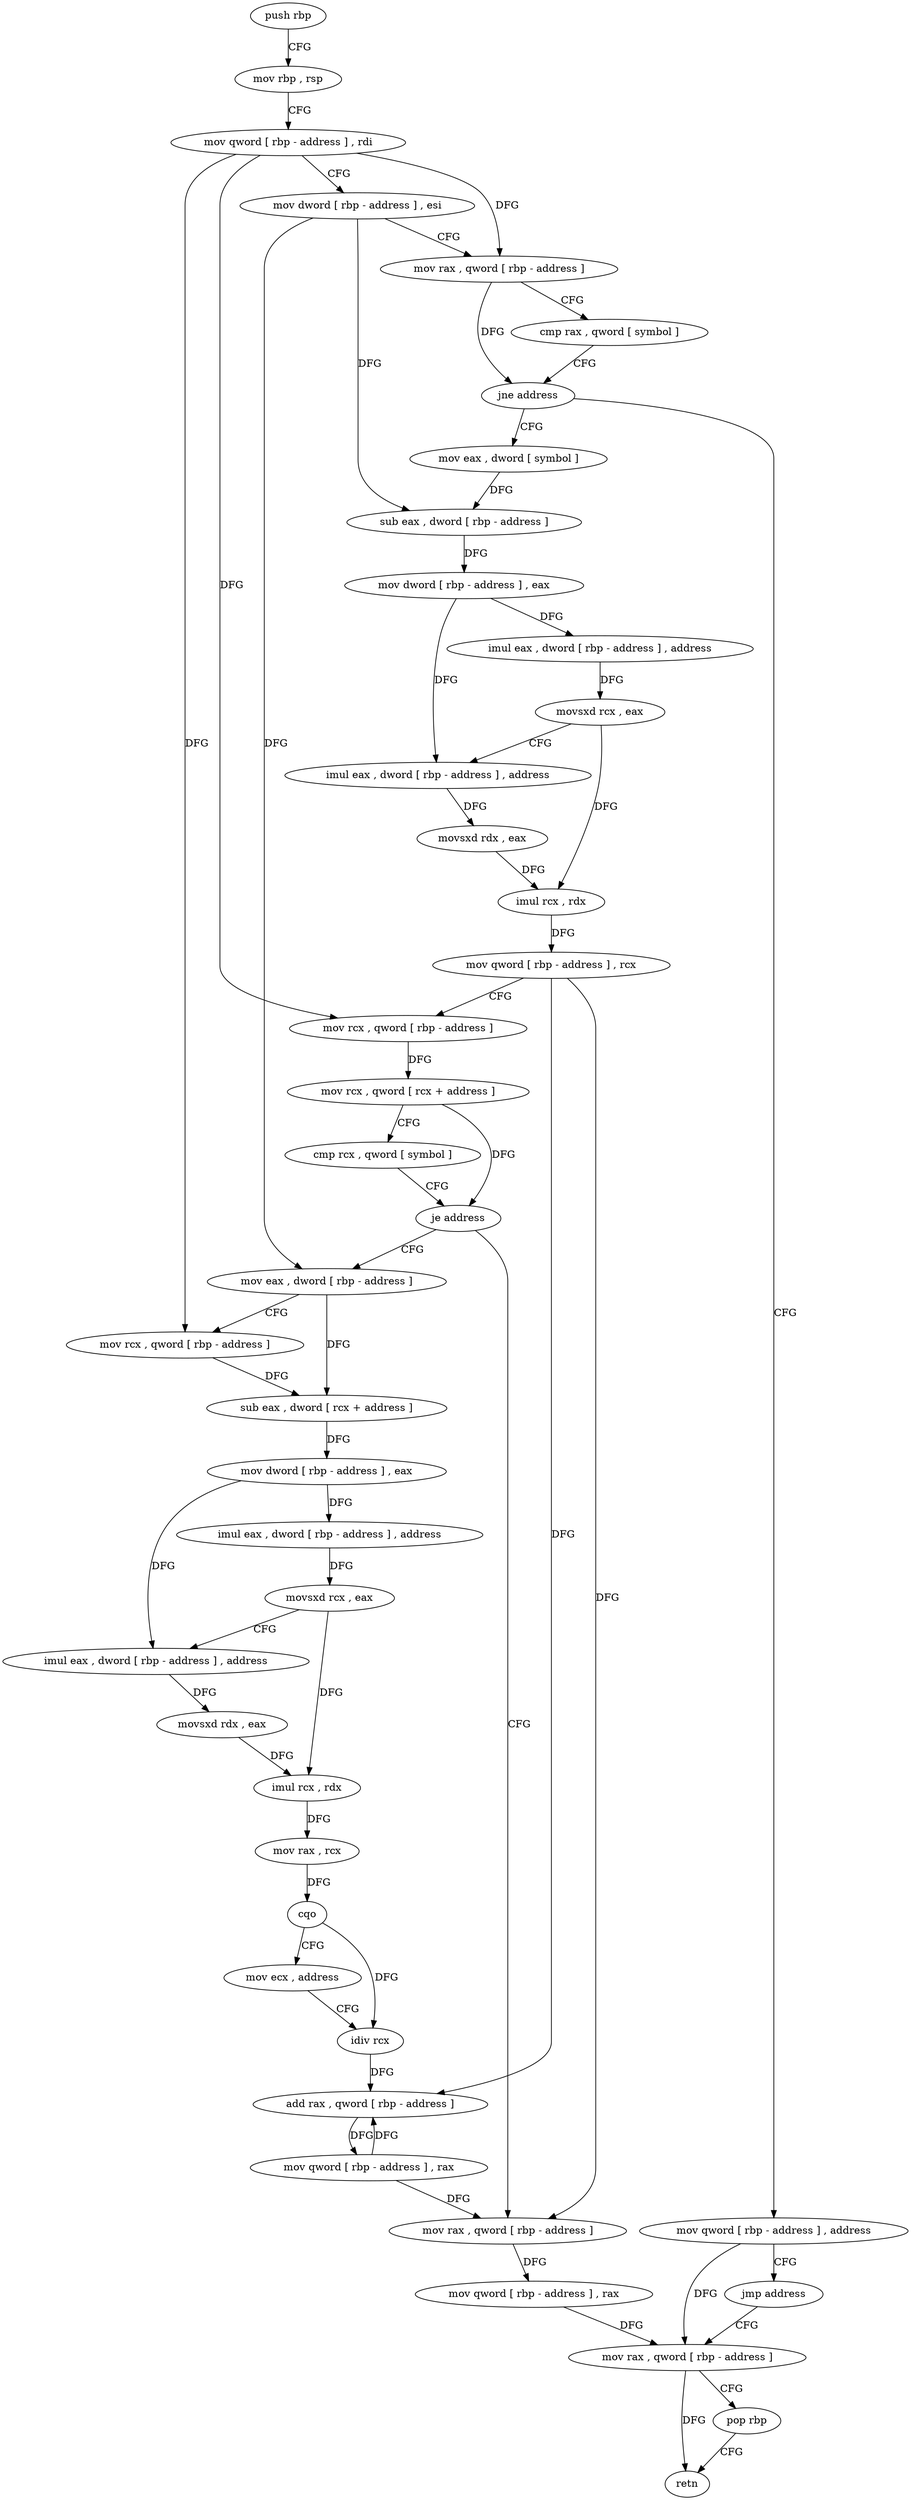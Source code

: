 digraph "func" {
"4207552" [label = "push rbp" ]
"4207553" [label = "mov rbp , rsp" ]
"4207556" [label = "mov qword [ rbp - address ] , rdi" ]
"4207560" [label = "mov dword [ rbp - address ] , esi" ]
"4207563" [label = "mov rax , qword [ rbp - address ]" ]
"4207567" [label = "cmp rax , qword [ symbol ]" ]
"4207575" [label = "jne address" ]
"4207594" [label = "mov eax , dword [ symbol ]" ]
"4207581" [label = "mov qword [ rbp - address ] , address" ]
"4207601" [label = "sub eax , dword [ rbp - address ]" ]
"4207604" [label = "mov dword [ rbp - address ] , eax" ]
"4207607" [label = "imul eax , dword [ rbp - address ] , address" ]
"4207611" [label = "movsxd rcx , eax" ]
"4207614" [label = "imul eax , dword [ rbp - address ] , address" ]
"4207618" [label = "movsxd rdx , eax" ]
"4207621" [label = "imul rcx , rdx" ]
"4207625" [label = "mov qword [ rbp - address ] , rcx" ]
"4207629" [label = "mov rcx , qword [ rbp - address ]" ]
"4207633" [label = "mov rcx , qword [ rcx + address ]" ]
"4207637" [label = "cmp rcx , qword [ symbol ]" ]
"4207645" [label = "je address" ]
"4207703" [label = "mov rax , qword [ rbp - address ]" ]
"4207651" [label = "mov eax , dword [ rbp - address ]" ]
"4207589" [label = "jmp address" ]
"4207711" [label = "mov rax , qword [ rbp - address ]" ]
"4207707" [label = "mov qword [ rbp - address ] , rax" ]
"4207654" [label = "mov rcx , qword [ rbp - address ]" ]
"4207658" [label = "sub eax , dword [ rcx + address ]" ]
"4207661" [label = "mov dword [ rbp - address ] , eax" ]
"4207664" [label = "imul eax , dword [ rbp - address ] , address" ]
"4207668" [label = "movsxd rcx , eax" ]
"4207671" [label = "imul eax , dword [ rbp - address ] , address" ]
"4207675" [label = "movsxd rdx , eax" ]
"4207678" [label = "imul rcx , rdx" ]
"4207682" [label = "mov rax , rcx" ]
"4207685" [label = "cqo" ]
"4207687" [label = "mov ecx , address" ]
"4207692" [label = "idiv rcx" ]
"4207695" [label = "add rax , qword [ rbp - address ]" ]
"4207699" [label = "mov qword [ rbp - address ] , rax" ]
"4207715" [label = "pop rbp" ]
"4207716" [label = "retn" ]
"4207552" -> "4207553" [ label = "CFG" ]
"4207553" -> "4207556" [ label = "CFG" ]
"4207556" -> "4207560" [ label = "CFG" ]
"4207556" -> "4207563" [ label = "DFG" ]
"4207556" -> "4207629" [ label = "DFG" ]
"4207556" -> "4207654" [ label = "DFG" ]
"4207560" -> "4207563" [ label = "CFG" ]
"4207560" -> "4207601" [ label = "DFG" ]
"4207560" -> "4207651" [ label = "DFG" ]
"4207563" -> "4207567" [ label = "CFG" ]
"4207563" -> "4207575" [ label = "DFG" ]
"4207567" -> "4207575" [ label = "CFG" ]
"4207575" -> "4207594" [ label = "CFG" ]
"4207575" -> "4207581" [ label = "CFG" ]
"4207594" -> "4207601" [ label = "DFG" ]
"4207581" -> "4207589" [ label = "CFG" ]
"4207581" -> "4207711" [ label = "DFG" ]
"4207601" -> "4207604" [ label = "DFG" ]
"4207604" -> "4207607" [ label = "DFG" ]
"4207604" -> "4207614" [ label = "DFG" ]
"4207607" -> "4207611" [ label = "DFG" ]
"4207611" -> "4207614" [ label = "CFG" ]
"4207611" -> "4207621" [ label = "DFG" ]
"4207614" -> "4207618" [ label = "DFG" ]
"4207618" -> "4207621" [ label = "DFG" ]
"4207621" -> "4207625" [ label = "DFG" ]
"4207625" -> "4207629" [ label = "CFG" ]
"4207625" -> "4207703" [ label = "DFG" ]
"4207625" -> "4207695" [ label = "DFG" ]
"4207629" -> "4207633" [ label = "DFG" ]
"4207633" -> "4207637" [ label = "CFG" ]
"4207633" -> "4207645" [ label = "DFG" ]
"4207637" -> "4207645" [ label = "CFG" ]
"4207645" -> "4207703" [ label = "CFG" ]
"4207645" -> "4207651" [ label = "CFG" ]
"4207703" -> "4207707" [ label = "DFG" ]
"4207651" -> "4207654" [ label = "CFG" ]
"4207651" -> "4207658" [ label = "DFG" ]
"4207589" -> "4207711" [ label = "CFG" ]
"4207711" -> "4207715" [ label = "CFG" ]
"4207711" -> "4207716" [ label = "DFG" ]
"4207707" -> "4207711" [ label = "DFG" ]
"4207654" -> "4207658" [ label = "DFG" ]
"4207658" -> "4207661" [ label = "DFG" ]
"4207661" -> "4207664" [ label = "DFG" ]
"4207661" -> "4207671" [ label = "DFG" ]
"4207664" -> "4207668" [ label = "DFG" ]
"4207668" -> "4207671" [ label = "CFG" ]
"4207668" -> "4207678" [ label = "DFG" ]
"4207671" -> "4207675" [ label = "DFG" ]
"4207675" -> "4207678" [ label = "DFG" ]
"4207678" -> "4207682" [ label = "DFG" ]
"4207682" -> "4207685" [ label = "DFG" ]
"4207685" -> "4207687" [ label = "CFG" ]
"4207685" -> "4207692" [ label = "DFG" ]
"4207687" -> "4207692" [ label = "CFG" ]
"4207692" -> "4207695" [ label = "DFG" ]
"4207695" -> "4207699" [ label = "DFG" ]
"4207699" -> "4207703" [ label = "DFG" ]
"4207699" -> "4207695" [ label = "DFG" ]
"4207715" -> "4207716" [ label = "CFG" ]
}
